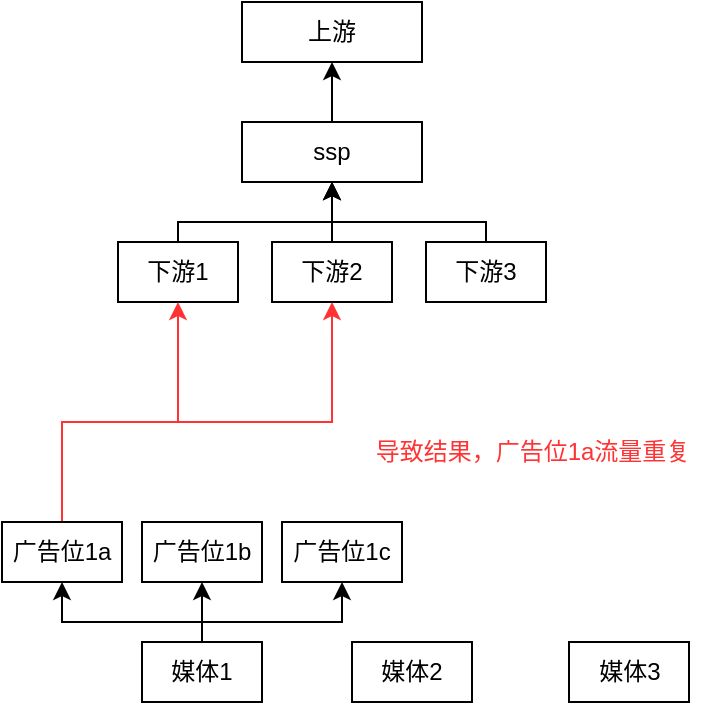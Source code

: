 <mxfile version="20.6.0" type="github">
  <diagram id="C5RBs43oDa-KdzZeNtuy" name="Page-1">
    <mxGraphModel dx="1426" dy="769" grid="1" gridSize="10" guides="1" tooltips="1" connect="1" arrows="1" fold="1" page="1" pageScale="1" pageWidth="827" pageHeight="1169" math="0" shadow="0">
      <root>
        <mxCell id="WIyWlLk6GJQsqaUBKTNV-0" />
        <mxCell id="WIyWlLk6GJQsqaUBKTNV-1" parent="WIyWlLk6GJQsqaUBKTNV-0" />
        <mxCell id="Y4QRygXmnNIhCg1CO9q6-22" value="" style="group" vertex="1" connectable="0" parent="WIyWlLk6GJQsqaUBKTNV-1">
          <mxGeometry x="120" y="160" width="355" height="350" as="geometry" />
        </mxCell>
        <mxCell id="Y4QRygXmnNIhCg1CO9q6-0" value="上游" style="rounded=0;whiteSpace=wrap;html=1;" vertex="1" parent="Y4QRygXmnNIhCg1CO9q6-22">
          <mxGeometry x="120" width="90" height="30" as="geometry" />
        </mxCell>
        <mxCell id="Y4QRygXmnNIhCg1CO9q6-8" style="edgeStyle=orthogonalEdgeStyle;rounded=0;orthogonalLoop=1;jettySize=auto;html=1;" edge="1" parent="Y4QRygXmnNIhCg1CO9q6-22" source="Y4QRygXmnNIhCg1CO9q6-1" target="Y4QRygXmnNIhCg1CO9q6-0">
          <mxGeometry relative="1" as="geometry" />
        </mxCell>
        <mxCell id="Y4QRygXmnNIhCg1CO9q6-1" value="ssp" style="rounded=0;whiteSpace=wrap;html=1;" vertex="1" parent="Y4QRygXmnNIhCg1CO9q6-22">
          <mxGeometry x="120" y="60" width="90" height="30" as="geometry" />
        </mxCell>
        <mxCell id="Y4QRygXmnNIhCg1CO9q6-5" style="edgeStyle=orthogonalEdgeStyle;rounded=0;orthogonalLoop=1;jettySize=auto;html=1;entryX=0.5;entryY=1;entryDx=0;entryDy=0;" edge="1" parent="Y4QRygXmnNIhCg1CO9q6-22" source="Y4QRygXmnNIhCg1CO9q6-2" target="Y4QRygXmnNIhCg1CO9q6-1">
          <mxGeometry relative="1" as="geometry">
            <Array as="points">
              <mxPoint x="88" y="110" />
              <mxPoint x="165" y="110" />
            </Array>
          </mxGeometry>
        </mxCell>
        <mxCell id="Y4QRygXmnNIhCg1CO9q6-2" value="下游1" style="rounded=0;whiteSpace=wrap;html=1;" vertex="1" parent="Y4QRygXmnNIhCg1CO9q6-22">
          <mxGeometry x="58" y="120" width="60" height="30" as="geometry" />
        </mxCell>
        <mxCell id="Y4QRygXmnNIhCg1CO9q6-7" style="edgeStyle=orthogonalEdgeStyle;rounded=0;orthogonalLoop=1;jettySize=auto;html=1;entryX=0.5;entryY=1;entryDx=0;entryDy=0;" edge="1" parent="Y4QRygXmnNIhCg1CO9q6-22" source="Y4QRygXmnNIhCg1CO9q6-3" target="Y4QRygXmnNIhCg1CO9q6-1">
          <mxGeometry relative="1" as="geometry">
            <Array as="points">
              <mxPoint x="242" y="110" />
              <mxPoint x="165" y="110" />
            </Array>
          </mxGeometry>
        </mxCell>
        <mxCell id="Y4QRygXmnNIhCg1CO9q6-3" value="下游3" style="rounded=0;whiteSpace=wrap;html=1;" vertex="1" parent="Y4QRygXmnNIhCg1CO9q6-22">
          <mxGeometry x="212" y="120" width="60" height="30" as="geometry" />
        </mxCell>
        <mxCell id="Y4QRygXmnNIhCg1CO9q6-6" style="edgeStyle=orthogonalEdgeStyle;rounded=0;orthogonalLoop=1;jettySize=auto;html=1;entryX=0.5;entryY=1;entryDx=0;entryDy=0;" edge="1" parent="Y4QRygXmnNIhCg1CO9q6-22" source="Y4QRygXmnNIhCg1CO9q6-4" target="Y4QRygXmnNIhCg1CO9q6-1">
          <mxGeometry relative="1" as="geometry" />
        </mxCell>
        <mxCell id="Y4QRygXmnNIhCg1CO9q6-4" value="下游2" style="rounded=0;whiteSpace=wrap;html=1;" vertex="1" parent="Y4QRygXmnNIhCg1CO9q6-22">
          <mxGeometry x="135" y="120" width="60" height="30" as="geometry" />
        </mxCell>
        <mxCell id="Y4QRygXmnNIhCg1CO9q6-10" value="媒体1" style="rounded=0;whiteSpace=wrap;html=1;" vertex="1" parent="Y4QRygXmnNIhCg1CO9q6-22">
          <mxGeometry x="70" y="320" width="60" height="30" as="geometry" />
        </mxCell>
        <mxCell id="Y4QRygXmnNIhCg1CO9q6-11" value="媒体3" style="rounded=0;whiteSpace=wrap;html=1;" vertex="1" parent="Y4QRygXmnNIhCg1CO9q6-22">
          <mxGeometry x="283.5" y="320" width="60" height="30" as="geometry" />
        </mxCell>
        <mxCell id="Y4QRygXmnNIhCg1CO9q6-12" value="媒体2" style="rounded=0;whiteSpace=wrap;html=1;" vertex="1" parent="Y4QRygXmnNIhCg1CO9q6-22">
          <mxGeometry x="175" y="320" width="60" height="30" as="geometry" />
        </mxCell>
        <mxCell id="Y4QRygXmnNIhCg1CO9q6-20" style="edgeStyle=orthogonalEdgeStyle;rounded=0;orthogonalLoop=1;jettySize=auto;html=1;entryX=0.5;entryY=1;entryDx=0;entryDy=0;strokeColor=#FF3333;" edge="1" parent="Y4QRygXmnNIhCg1CO9q6-22" source="Y4QRygXmnNIhCg1CO9q6-13" target="Y4QRygXmnNIhCg1CO9q6-2">
          <mxGeometry relative="1" as="geometry">
            <Array as="points">
              <mxPoint x="30" y="210" />
              <mxPoint x="88" y="210" />
            </Array>
          </mxGeometry>
        </mxCell>
        <mxCell id="Y4QRygXmnNIhCg1CO9q6-21" style="edgeStyle=orthogonalEdgeStyle;rounded=0;orthogonalLoop=1;jettySize=auto;html=1;entryX=0.5;entryY=1;entryDx=0;entryDy=0;strokeColor=#FF3333;" edge="1" parent="Y4QRygXmnNIhCg1CO9q6-22" source="Y4QRygXmnNIhCg1CO9q6-13" target="Y4QRygXmnNIhCg1CO9q6-4">
          <mxGeometry relative="1" as="geometry">
            <Array as="points">
              <mxPoint x="30" y="210" />
              <mxPoint x="165" y="210" />
            </Array>
          </mxGeometry>
        </mxCell>
        <mxCell id="Y4QRygXmnNIhCg1CO9q6-13" value="广告位1a" style="rounded=0;whiteSpace=wrap;html=1;" vertex="1" parent="Y4QRygXmnNIhCg1CO9q6-22">
          <mxGeometry y="260" width="60" height="30" as="geometry" />
        </mxCell>
        <mxCell id="Y4QRygXmnNIhCg1CO9q6-18" style="edgeStyle=orthogonalEdgeStyle;rounded=0;orthogonalLoop=1;jettySize=auto;html=1;entryX=0.5;entryY=1;entryDx=0;entryDy=0;" edge="1" parent="Y4QRygXmnNIhCg1CO9q6-22" source="Y4QRygXmnNIhCg1CO9q6-10" target="Y4QRygXmnNIhCg1CO9q6-13">
          <mxGeometry relative="1" as="geometry">
            <Array as="points">
              <mxPoint x="100" y="310" />
              <mxPoint x="30" y="310" />
            </Array>
          </mxGeometry>
        </mxCell>
        <mxCell id="Y4QRygXmnNIhCg1CO9q6-14" value="广告位1c" style="rounded=0;whiteSpace=wrap;html=1;" vertex="1" parent="Y4QRygXmnNIhCg1CO9q6-22">
          <mxGeometry x="140" y="260" width="60" height="30" as="geometry" />
        </mxCell>
        <mxCell id="Y4QRygXmnNIhCg1CO9q6-19" style="edgeStyle=orthogonalEdgeStyle;rounded=0;orthogonalLoop=1;jettySize=auto;html=1;entryX=0.5;entryY=1;entryDx=0;entryDy=0;" edge="1" parent="Y4QRygXmnNIhCg1CO9q6-22" source="Y4QRygXmnNIhCg1CO9q6-10" target="Y4QRygXmnNIhCg1CO9q6-14">
          <mxGeometry relative="1" as="geometry">
            <Array as="points">
              <mxPoint x="100" y="310" />
              <mxPoint x="170" y="310" />
            </Array>
          </mxGeometry>
        </mxCell>
        <mxCell id="Y4QRygXmnNIhCg1CO9q6-15" value="广告位1b" style="rounded=0;whiteSpace=wrap;html=1;" vertex="1" parent="Y4QRygXmnNIhCg1CO9q6-22">
          <mxGeometry x="70" y="260" width="60" height="30" as="geometry" />
        </mxCell>
        <mxCell id="Y4QRygXmnNIhCg1CO9q6-17" style="edgeStyle=orthogonalEdgeStyle;rounded=0;orthogonalLoop=1;jettySize=auto;html=1;entryX=0.5;entryY=1;entryDx=0;entryDy=0;" edge="1" parent="Y4QRygXmnNIhCg1CO9q6-22" source="Y4QRygXmnNIhCg1CO9q6-10" target="Y4QRygXmnNIhCg1CO9q6-15">
          <mxGeometry relative="1" as="geometry" />
        </mxCell>
        <mxCell id="Y4QRygXmnNIhCg1CO9q6-23" value="&lt;font color=&quot;#ff3333&quot;&gt;导致结果，广告位1a流量重复&lt;/font&gt;" style="text;html=1;align=center;verticalAlign=middle;resizable=0;points=[];autosize=1;strokeColor=none;fillColor=none;" vertex="1" parent="Y4QRygXmnNIhCg1CO9q6-22">
          <mxGeometry x="175" y="210" width="180" height="30" as="geometry" />
        </mxCell>
      </root>
    </mxGraphModel>
  </diagram>
</mxfile>
